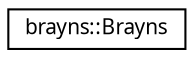 digraph "Graphical Class Hierarchy"
{
  edge [fontname="Sans",fontsize="10",labelfontname="Sans",labelfontsize="10"];
  node [fontname="Sans",fontsize="10",shape=record];
  rankdir="LR";
  Node1 [label="brayns::Brayns",height=0.2,width=0.4,color="black", fillcolor="white", style="filled",URL="$classbrayns_1_1_brayns.html",tooltip="Brayns is a minimalistic library that allows optimized ray-tracing rendering of meshes and parametric..."];
}
